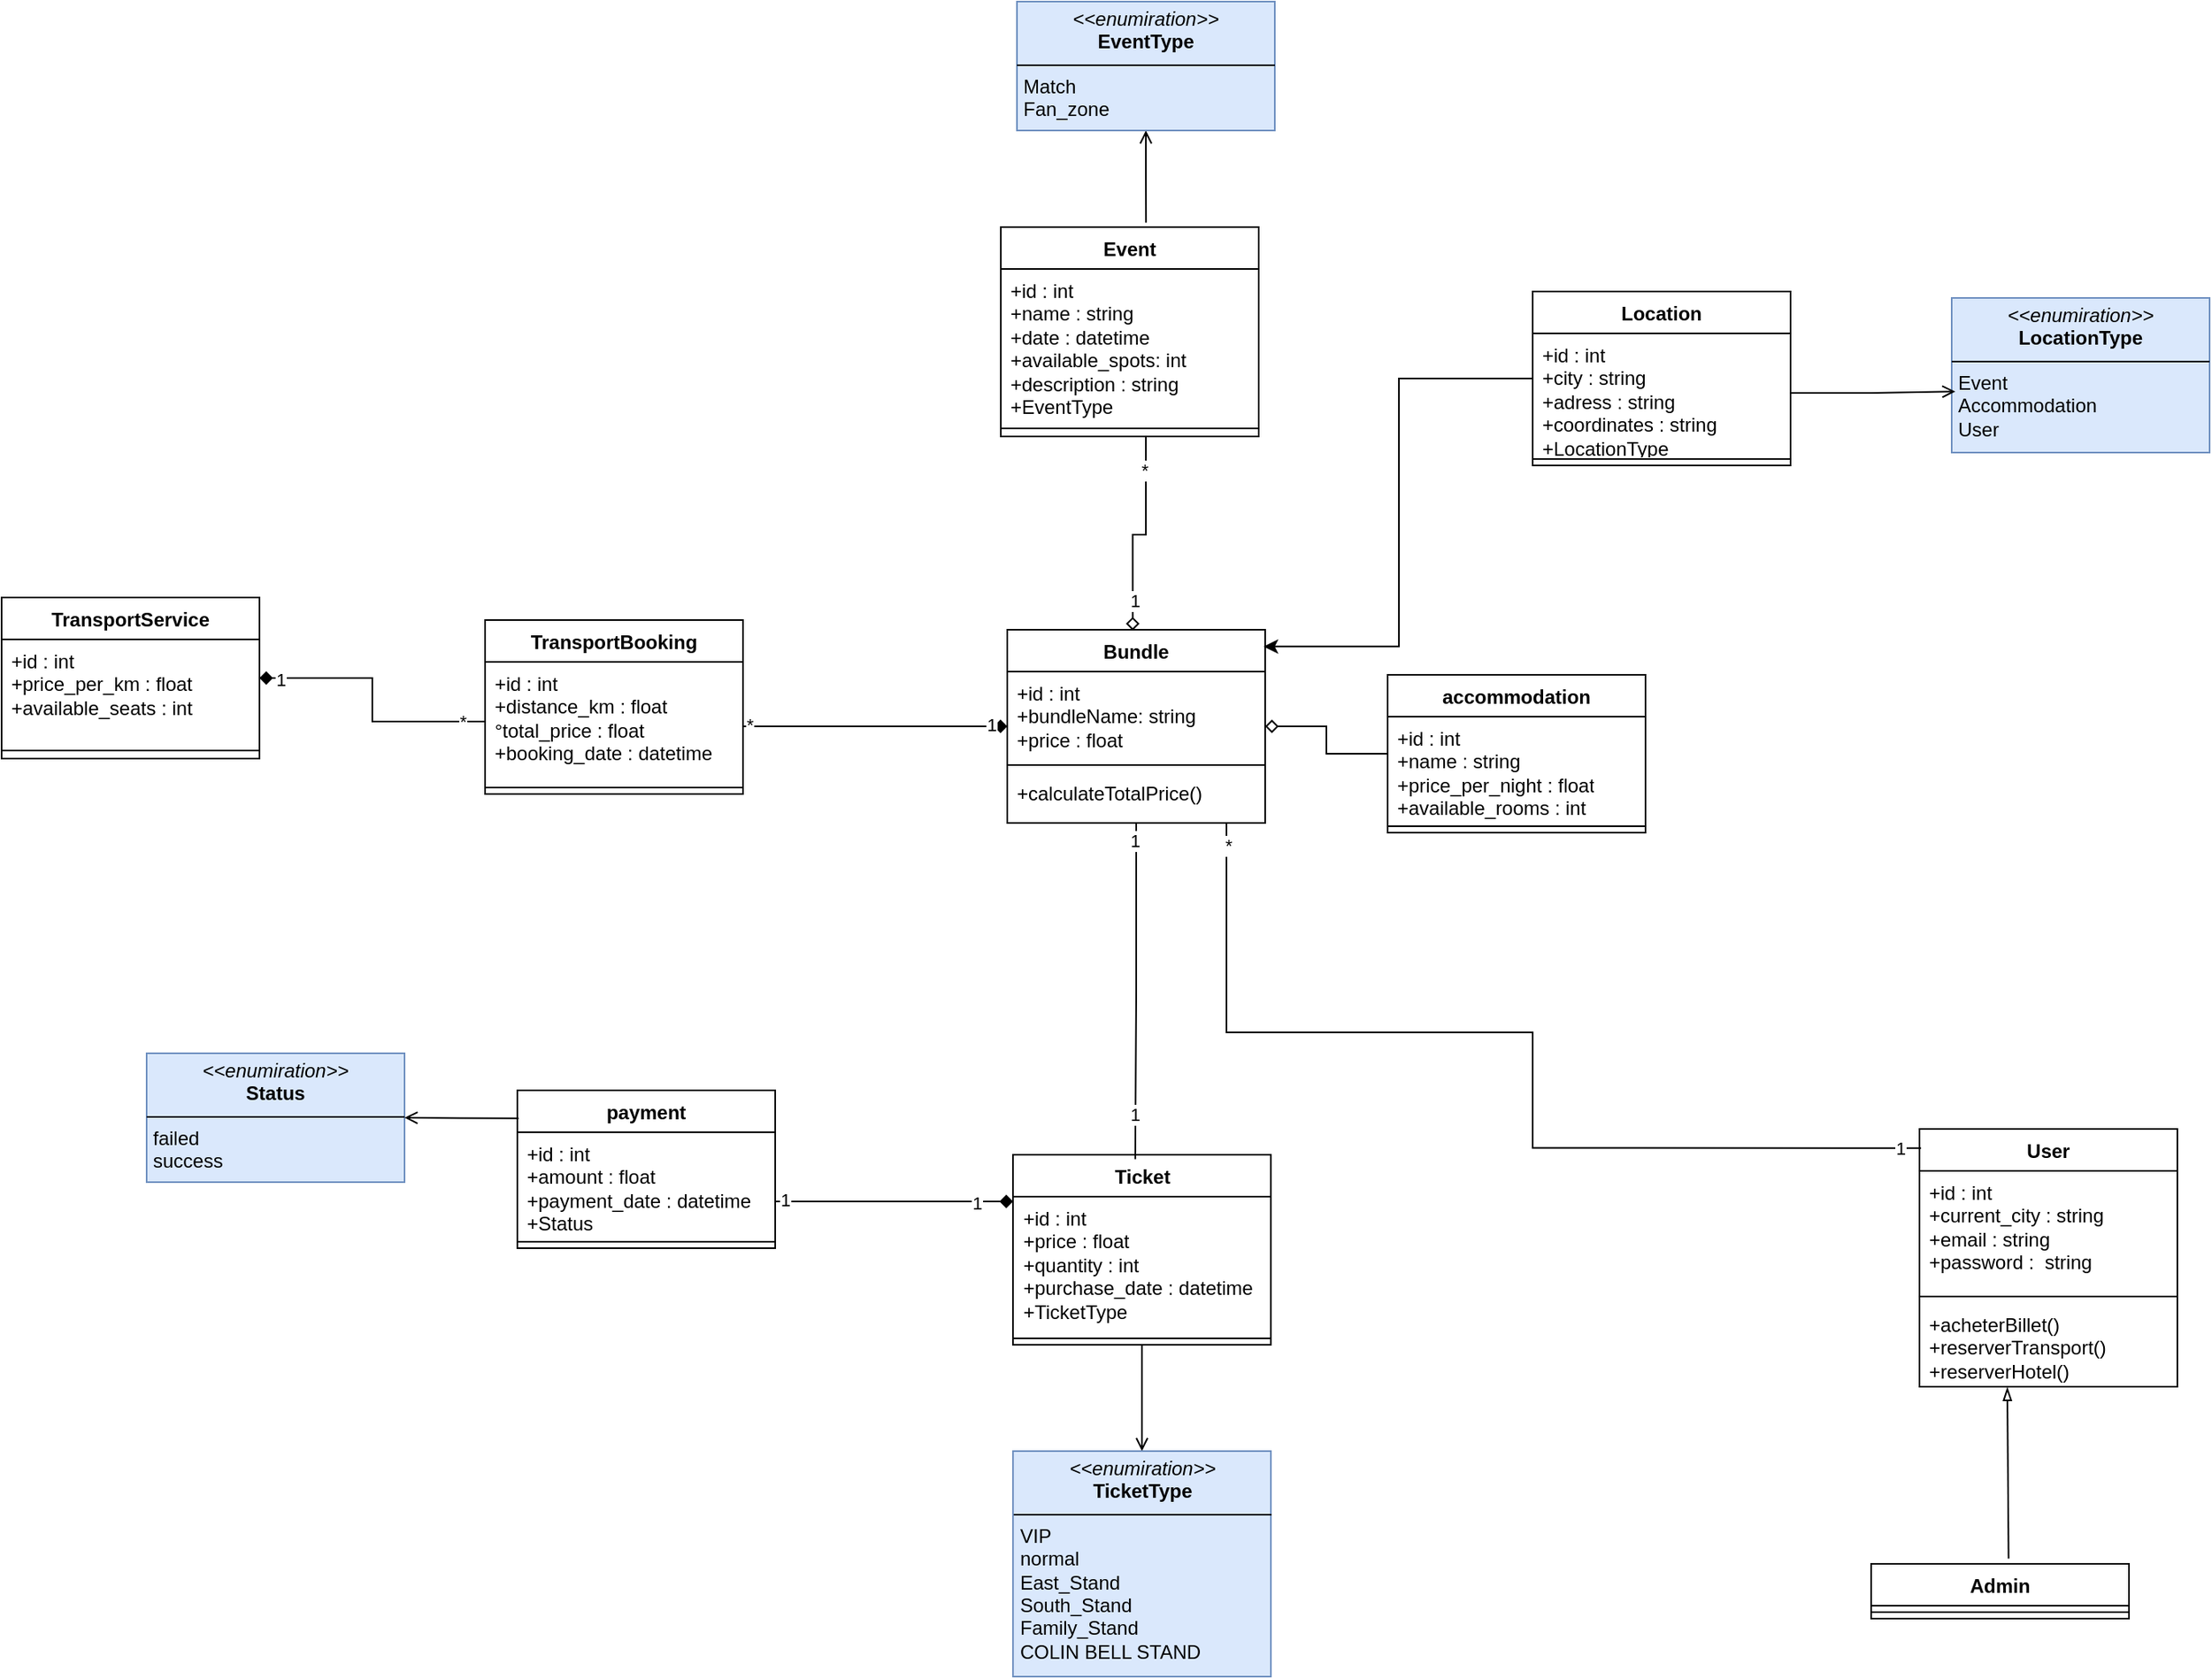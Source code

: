 <mxfile version="26.0.16">
  <diagram name="Page-1" id="rlkSsRbUUkbzEL-QRRmP">
    <mxGraphModel dx="2927" dy="2411" grid="1" gridSize="10" guides="1" tooltips="1" connect="1" arrows="1" fold="1" page="1" pageScale="1" pageWidth="827" pageHeight="1169" math="0" shadow="0">
      <root>
        <mxCell id="0" />
        <mxCell id="1" parent="0" />
        <mxCell id="9Kl-syhH3wKFjasn3Y0G-1" value="Admin" style="swimlane;fontStyle=1;align=center;verticalAlign=top;childLayout=stackLayout;horizontal=1;startSize=26;horizontalStack=0;resizeParent=1;resizeParentMax=0;resizeLast=0;collapsible=1;marginBottom=0;whiteSpace=wrap;html=1;" parent="1" vertex="1">
          <mxGeometry x="710" y="460" width="160" height="34" as="geometry" />
        </mxCell>
        <mxCell id="9Kl-syhH3wKFjasn3Y0G-3" value="" style="line;strokeWidth=1;fillColor=none;align=left;verticalAlign=middle;spacingTop=-1;spacingLeft=3;spacingRight=3;rotatable=0;labelPosition=right;points=[];portConstraint=eastwest;strokeColor=inherit;" parent="9Kl-syhH3wKFjasn3Y0G-1" vertex="1">
          <mxGeometry y="26" width="160" height="8" as="geometry" />
        </mxCell>
        <mxCell id="9Kl-syhH3wKFjasn3Y0G-9" value="User" style="swimlane;fontStyle=1;align=center;verticalAlign=top;childLayout=stackLayout;horizontal=1;startSize=26;horizontalStack=0;resizeParent=1;resizeParentMax=0;resizeLast=0;collapsible=1;marginBottom=0;whiteSpace=wrap;html=1;" parent="1" vertex="1">
          <mxGeometry x="740" y="190" width="160" height="160" as="geometry" />
        </mxCell>
        <mxCell id="9Kl-syhH3wKFjasn3Y0G-10" value="+id : int&lt;br&gt;+current_city : string&lt;br&gt;+email : string&amp;nbsp;&lt;br&gt;+password :&amp;nbsp; string&amp;nbsp;" style="text;strokeColor=none;fillColor=none;align=left;verticalAlign=top;spacingLeft=4;spacingRight=4;overflow=hidden;rotatable=0;points=[[0,0.5],[1,0.5]];portConstraint=eastwest;whiteSpace=wrap;html=1;" parent="9Kl-syhH3wKFjasn3Y0G-9" vertex="1">
          <mxGeometry y="26" width="160" height="74" as="geometry" />
        </mxCell>
        <mxCell id="9Kl-syhH3wKFjasn3Y0G-11" value="" style="line;strokeWidth=1;fillColor=none;align=left;verticalAlign=middle;spacingTop=-1;spacingLeft=3;spacingRight=3;rotatable=0;labelPosition=right;points=[];portConstraint=eastwest;strokeColor=inherit;" parent="9Kl-syhH3wKFjasn3Y0G-9" vertex="1">
          <mxGeometry y="100" width="160" height="8" as="geometry" />
        </mxCell>
        <mxCell id="9Kl-syhH3wKFjasn3Y0G-12" value="+acheterBillet()&lt;br&gt;+reserverTransport()&lt;div&gt;+reserverHotel()&lt;/div&gt;" style="text;strokeColor=none;fillColor=none;align=left;verticalAlign=top;spacingLeft=4;spacingRight=4;overflow=hidden;rotatable=0;points=[[0,0.5],[1,0.5]];portConstraint=eastwest;whiteSpace=wrap;html=1;" parent="9Kl-syhH3wKFjasn3Y0G-9" vertex="1">
          <mxGeometry y="108" width="160" height="52" as="geometry" />
        </mxCell>
        <mxCell id="9Kl-syhH3wKFjasn3Y0G-41" style="edgeStyle=orthogonalEdgeStyle;rounded=0;orthogonalLoop=1;jettySize=auto;html=1;endArrow=diamond;endFill=1;" parent="1" source="9Kl-syhH3wKFjasn3Y0G-13" target="9Kl-syhH3wKFjasn3Y0G-108" edge="1">
          <mxGeometry relative="1" as="geometry">
            <Array as="points">
              <mxPoint x="40" y="-60" />
            </Array>
          </mxGeometry>
        </mxCell>
        <mxCell id="9Kl-syhH3wKFjasn3Y0G-102" value="*" style="edgeLabel;html=1;align=center;verticalAlign=middle;resizable=0;points=[];" parent="9Kl-syhH3wKFjasn3Y0G-41" vertex="1" connectable="0">
          <mxGeometry x="-0.953" y="1" relative="1" as="geometry">
            <mxPoint as="offset" />
          </mxGeometry>
        </mxCell>
        <mxCell id="9Kl-syhH3wKFjasn3Y0G-103" value="1" style="edgeLabel;html=1;align=center;verticalAlign=middle;resizable=0;points=[];" parent="9Kl-syhH3wKFjasn3Y0G-41" vertex="1" connectable="0">
          <mxGeometry x="0.878" y="1" relative="1" as="geometry">
            <mxPoint as="offset" />
          </mxGeometry>
        </mxCell>
        <mxCell id="9Kl-syhH3wKFjasn3Y0G-13" value="TransportBooking" style="swimlane;fontStyle=1;align=center;verticalAlign=top;childLayout=stackLayout;horizontal=1;startSize=26;horizontalStack=0;resizeParent=1;resizeParentMax=0;resizeLast=0;collapsible=1;marginBottom=0;whiteSpace=wrap;html=1;" parent="1" vertex="1">
          <mxGeometry x="-150" y="-126" width="160" height="108" as="geometry" />
        </mxCell>
        <mxCell id="9Kl-syhH3wKFjasn3Y0G-14" value="+id : int&lt;br&gt;+distance_km : float&lt;div&gt;°total_price : float&lt;/div&gt;&lt;div&gt;+booking_date : datetime&amp;nbsp;&lt;/div&gt;" style="text;strokeColor=none;fillColor=none;align=left;verticalAlign=top;spacingLeft=4;spacingRight=4;overflow=hidden;rotatable=0;points=[[0,0.5],[1,0.5]];portConstraint=eastwest;whiteSpace=wrap;html=1;" parent="9Kl-syhH3wKFjasn3Y0G-13" vertex="1">
          <mxGeometry y="26" width="160" height="74" as="geometry" />
        </mxCell>
        <mxCell id="9Kl-syhH3wKFjasn3Y0G-15" value="" style="line;strokeWidth=1;fillColor=none;align=left;verticalAlign=middle;spacingTop=-1;spacingLeft=3;spacingRight=3;rotatable=0;labelPosition=right;points=[];portConstraint=eastwest;strokeColor=inherit;" parent="9Kl-syhH3wKFjasn3Y0G-13" vertex="1">
          <mxGeometry y="100" width="160" height="8" as="geometry" />
        </mxCell>
        <mxCell id="9Kl-syhH3wKFjasn3Y0G-17" value="TransportService" style="swimlane;fontStyle=1;align=center;verticalAlign=top;childLayout=stackLayout;horizontal=1;startSize=26;horizontalStack=0;resizeParent=1;resizeParentMax=0;resizeLast=0;collapsible=1;marginBottom=0;whiteSpace=wrap;html=1;" parent="1" vertex="1">
          <mxGeometry x="-450" y="-140" width="160" height="100" as="geometry" />
        </mxCell>
        <mxCell id="9Kl-syhH3wKFjasn3Y0G-18" value="+id : int&lt;br&gt;+price_per_km : float&lt;div&gt;+available_seats : int&amp;nbsp;&lt;/div&gt;" style="text;strokeColor=none;fillColor=none;align=left;verticalAlign=top;spacingLeft=4;spacingRight=4;overflow=hidden;rotatable=0;points=[[0,0.5],[1,0.5]];portConstraint=eastwest;whiteSpace=wrap;html=1;" parent="9Kl-syhH3wKFjasn3Y0G-17" vertex="1">
          <mxGeometry y="26" width="160" height="64" as="geometry" />
        </mxCell>
        <mxCell id="9Kl-syhH3wKFjasn3Y0G-19" value="" style="line;strokeWidth=1;fillColor=none;align=left;verticalAlign=middle;spacingTop=-1;spacingLeft=3;spacingRight=3;rotatable=0;labelPosition=right;points=[];portConstraint=eastwest;strokeColor=inherit;" parent="9Kl-syhH3wKFjasn3Y0G-17" vertex="1">
          <mxGeometry y="90" width="160" height="10" as="geometry" />
        </mxCell>
        <mxCell id="9Kl-syhH3wKFjasn3Y0G-21" value="Event" style="swimlane;fontStyle=1;align=center;verticalAlign=top;childLayout=stackLayout;horizontal=1;startSize=26;horizontalStack=0;resizeParent=1;resizeParentMax=0;resizeLast=0;collapsible=1;marginBottom=0;whiteSpace=wrap;html=1;" parent="1" vertex="1">
          <mxGeometry x="170" y="-370" width="160" height="130" as="geometry" />
        </mxCell>
        <mxCell id="9Kl-syhH3wKFjasn3Y0G-22" value="+id : int&lt;br&gt;+name : string&lt;br&gt;+date : datetime&amp;nbsp;&lt;br&gt;+available_spots:&amp;nbsp;int&lt;br&gt;+description : string&amp;nbsp;&lt;div&gt;+EventType&lt;/div&gt;" style="text;strokeColor=none;fillColor=none;align=left;verticalAlign=top;spacingLeft=4;spacingRight=4;overflow=hidden;rotatable=0;points=[[0,0.5],[1,0.5]];portConstraint=eastwest;whiteSpace=wrap;html=1;" parent="9Kl-syhH3wKFjasn3Y0G-21" vertex="1">
          <mxGeometry y="26" width="160" height="94" as="geometry" />
        </mxCell>
        <mxCell id="9Kl-syhH3wKFjasn3Y0G-23" value="" style="line;strokeWidth=1;fillColor=none;align=left;verticalAlign=middle;spacingTop=-1;spacingLeft=3;spacingRight=3;rotatable=0;labelPosition=right;points=[];portConstraint=eastwest;strokeColor=inherit;" parent="9Kl-syhH3wKFjasn3Y0G-21" vertex="1">
          <mxGeometry y="120" width="160" height="10" as="geometry" />
        </mxCell>
        <mxCell id="9Kl-syhH3wKFjasn3Y0G-91" style="edgeStyle=orthogonalEdgeStyle;rounded=0;orthogonalLoop=1;jettySize=auto;html=1;exitX=0.5;exitY=1;exitDx=0;exitDy=0;entryX=0.5;entryY=0;entryDx=0;entryDy=0;endArrow=open;endFill=0;" parent="1" source="9Kl-syhH3wKFjasn3Y0G-25" target="9Kl-syhH3wKFjasn3Y0G-90" edge="1">
          <mxGeometry relative="1" as="geometry" />
        </mxCell>
        <mxCell id="9Kl-syhH3wKFjasn3Y0G-25" value="Ticket" style="swimlane;fontStyle=1;align=center;verticalAlign=top;childLayout=stackLayout;horizontal=1;startSize=26;horizontalStack=0;resizeParent=1;resizeParentMax=0;resizeLast=0;collapsible=1;marginBottom=0;whiteSpace=wrap;html=1;" parent="1" vertex="1">
          <mxGeometry x="177.56" y="206" width="160" height="118" as="geometry" />
        </mxCell>
        <mxCell id="9Kl-syhH3wKFjasn3Y0G-26" value="+id : int&lt;br&gt;+price : float&lt;div&gt;+quantity : int&lt;/div&gt;&lt;div&gt;+purchase_date : datetime&amp;nbsp;&lt;/div&gt;&lt;div&gt;+TicketType&lt;/div&gt;" style="text;strokeColor=none;fillColor=none;align=left;verticalAlign=top;spacingLeft=4;spacingRight=4;overflow=hidden;rotatable=0;points=[[0,0.5],[1,0.5]];portConstraint=eastwest;whiteSpace=wrap;html=1;" parent="9Kl-syhH3wKFjasn3Y0G-25" vertex="1">
          <mxGeometry y="26" width="160" height="84" as="geometry" />
        </mxCell>
        <mxCell id="9Kl-syhH3wKFjasn3Y0G-27" value="" style="line;strokeWidth=1;fillColor=none;align=left;verticalAlign=middle;spacingTop=-1;spacingLeft=3;spacingRight=3;rotatable=0;labelPosition=right;points=[];portConstraint=eastwest;strokeColor=inherit;" parent="9Kl-syhH3wKFjasn3Y0G-25" vertex="1">
          <mxGeometry y="110" width="160" height="8" as="geometry" />
        </mxCell>
        <mxCell id="9Kl-syhH3wKFjasn3Y0G-29" value="Location" style="swimlane;fontStyle=1;align=center;verticalAlign=top;childLayout=stackLayout;horizontal=1;startSize=26;horizontalStack=0;resizeParent=1;resizeParentMax=0;resizeLast=0;collapsible=1;marginBottom=0;whiteSpace=wrap;html=1;" parent="1" vertex="1">
          <mxGeometry x="500" y="-330" width="160" height="108" as="geometry" />
        </mxCell>
        <mxCell id="9Kl-syhH3wKFjasn3Y0G-30" value="+id : int&lt;br&gt;&lt;div&gt;+city : string&lt;/div&gt;&lt;div&gt;+adress : string&lt;/div&gt;&lt;div&gt;+coordinates : string&amp;nbsp;&lt;/div&gt;&lt;div&gt;+LocationType&lt;/div&gt;" style="text;strokeColor=none;fillColor=none;align=left;verticalAlign=top;spacingLeft=4;spacingRight=4;overflow=hidden;rotatable=0;points=[[0,0.5],[1,0.5]];portConstraint=eastwest;whiteSpace=wrap;html=1;" parent="9Kl-syhH3wKFjasn3Y0G-29" vertex="1">
          <mxGeometry y="26" width="160" height="74" as="geometry" />
        </mxCell>
        <mxCell id="9Kl-syhH3wKFjasn3Y0G-31" value="" style="line;strokeWidth=1;fillColor=none;align=left;verticalAlign=middle;spacingTop=-1;spacingLeft=3;spacingRight=3;rotatable=0;labelPosition=right;points=[];portConstraint=eastwest;strokeColor=inherit;" parent="9Kl-syhH3wKFjasn3Y0G-29" vertex="1">
          <mxGeometry y="100" width="160" height="8" as="geometry" />
        </mxCell>
        <mxCell id="9Kl-syhH3wKFjasn3Y0G-32" value="payment" style="swimlane;fontStyle=1;align=center;verticalAlign=top;childLayout=stackLayout;horizontal=1;startSize=26;horizontalStack=0;resizeParent=1;resizeParentMax=0;resizeLast=0;collapsible=1;marginBottom=0;whiteSpace=wrap;html=1;" parent="1" vertex="1">
          <mxGeometry x="-130.0" y="166" width="160" height="98" as="geometry" />
        </mxCell>
        <mxCell id="9Kl-syhH3wKFjasn3Y0G-33" value="+id : int&lt;br&gt;+amount : float&lt;div&gt;+payment_date : datetime&lt;/div&gt;&lt;div&gt;+Status&amp;nbsp;&lt;/div&gt;" style="text;strokeColor=none;fillColor=none;align=left;verticalAlign=top;spacingLeft=4;spacingRight=4;overflow=hidden;rotatable=0;points=[[0,0.5],[1,0.5]];portConstraint=eastwest;whiteSpace=wrap;html=1;" parent="9Kl-syhH3wKFjasn3Y0G-32" vertex="1">
          <mxGeometry y="26" width="160" height="64" as="geometry" />
        </mxCell>
        <mxCell id="9Kl-syhH3wKFjasn3Y0G-34" value="" style="line;strokeWidth=1;fillColor=none;align=left;verticalAlign=middle;spacingTop=-1;spacingLeft=3;spacingRight=3;rotatable=0;labelPosition=right;points=[];portConstraint=eastwest;strokeColor=inherit;" parent="9Kl-syhH3wKFjasn3Y0G-32" vertex="1">
          <mxGeometry y="90" width="160" height="8" as="geometry" />
        </mxCell>
        <mxCell id="9Kl-syhH3wKFjasn3Y0G-112" style="edgeStyle=orthogonalEdgeStyle;rounded=0;orthogonalLoop=1;jettySize=auto;html=1;endArrow=diamond;endFill=0;" parent="1" source="9Kl-syhH3wKFjasn3Y0G-36" target="9Kl-syhH3wKFjasn3Y0G-108" edge="1">
          <mxGeometry relative="1" as="geometry" />
        </mxCell>
        <mxCell id="9Kl-syhH3wKFjasn3Y0G-36" value="accommodation" style="swimlane;fontStyle=1;align=center;verticalAlign=top;childLayout=stackLayout;horizontal=1;startSize=26;horizontalStack=0;resizeParent=1;resizeParentMax=0;resizeLast=0;collapsible=1;marginBottom=0;whiteSpace=wrap;html=1;" parent="1" vertex="1">
          <mxGeometry x="410" y="-92" width="160" height="98" as="geometry" />
        </mxCell>
        <mxCell id="9Kl-syhH3wKFjasn3Y0G-37" value="+id : int&lt;br&gt;+name : string&lt;div&gt;+price_per_night : float&lt;/div&gt;&lt;div&gt;+available_rooms : int&lt;/div&gt;" style="text;strokeColor=none;fillColor=none;align=left;verticalAlign=top;spacingLeft=4;spacingRight=4;overflow=hidden;rotatable=0;points=[[0,0.5],[1,0.5]];portConstraint=eastwest;whiteSpace=wrap;html=1;" parent="9Kl-syhH3wKFjasn3Y0G-36" vertex="1">
          <mxGeometry y="26" width="160" height="64" as="geometry" />
        </mxCell>
        <mxCell id="9Kl-syhH3wKFjasn3Y0G-38" value="" style="line;strokeWidth=1;fillColor=none;align=left;verticalAlign=middle;spacingTop=-1;spacingLeft=3;spacingRight=3;rotatable=0;labelPosition=right;points=[];portConstraint=eastwest;strokeColor=inherit;" parent="9Kl-syhH3wKFjasn3Y0G-36" vertex="1">
          <mxGeometry y="90" width="160" height="8" as="geometry" />
        </mxCell>
        <mxCell id="9Kl-syhH3wKFjasn3Y0G-40" style="edgeStyle=elbowEdgeStyle;rounded=0;orthogonalLoop=1;jettySize=auto;html=1;entryX=0.338;entryY=1.008;entryDx=0;entryDy=0;endArrow=blockThin;endFill=0;exitX=0.533;exitY=-0.097;exitDx=0;exitDy=0;exitPerimeter=0;entryPerimeter=0;" parent="1" source="9Kl-syhH3wKFjasn3Y0G-1" target="9Kl-syhH3wKFjasn3Y0G-12" edge="1">
          <mxGeometry relative="1" as="geometry">
            <mxPoint x="480" y="260.0" as="sourcePoint" />
            <mxPoint x="550" y="260.0" as="targetPoint" />
          </mxGeometry>
        </mxCell>
        <mxCell id="9Kl-syhH3wKFjasn3Y0G-45" style="edgeStyle=orthogonalEdgeStyle;rounded=0;orthogonalLoop=1;jettySize=auto;html=1;endArrow=diamond;endFill=1;" parent="1" source="9Kl-syhH3wKFjasn3Y0G-14" target="9Kl-syhH3wKFjasn3Y0G-17" edge="1">
          <mxGeometry relative="1" as="geometry" />
        </mxCell>
        <mxCell id="9Kl-syhH3wKFjasn3Y0G-104" value="1" style="edgeLabel;html=1;align=center;verticalAlign=middle;resizable=0;points=[];" parent="9Kl-syhH3wKFjasn3Y0G-45" vertex="1" connectable="0">
          <mxGeometry x="0.845" y="1" relative="1" as="geometry">
            <mxPoint as="offset" />
          </mxGeometry>
        </mxCell>
        <mxCell id="9Kl-syhH3wKFjasn3Y0G-105" value="*" style="edgeLabel;html=1;align=center;verticalAlign=middle;resizable=0;points=[];" parent="9Kl-syhH3wKFjasn3Y0G-45" vertex="1" connectable="0">
          <mxGeometry x="-0.83" relative="1" as="geometry">
            <mxPoint as="offset" />
          </mxGeometry>
        </mxCell>
        <mxCell id="9Kl-syhH3wKFjasn3Y0G-49" style="edgeStyle=elbowEdgeStyle;rounded=0;orthogonalLoop=1;jettySize=auto;html=1;endArrow=diamond;endFill=1;elbow=vertical;" parent="1" source="9Kl-syhH3wKFjasn3Y0G-32" target="9Kl-syhH3wKFjasn3Y0G-25" edge="1">
          <mxGeometry relative="1" as="geometry">
            <mxPoint x="427.56" y="493.25" as="sourcePoint" />
            <mxPoint x="-12.12" y="339.998" as="targetPoint" />
          </mxGeometry>
        </mxCell>
        <mxCell id="9Kl-syhH3wKFjasn3Y0G-107" value="1" style="edgeLabel;html=1;align=center;verticalAlign=middle;resizable=0;points=[];" parent="9Kl-syhH3wKFjasn3Y0G-49" vertex="1" connectable="0">
          <mxGeometry x="-0.922" y="1" relative="1" as="geometry">
            <mxPoint as="offset" />
          </mxGeometry>
        </mxCell>
        <mxCell id="9Kl-syhH3wKFjasn3Y0G-122" value="1" style="edgeLabel;html=1;align=center;verticalAlign=middle;resizable=0;points=[];" parent="9Kl-syhH3wKFjasn3Y0G-49" vertex="1" connectable="0">
          <mxGeometry x="0.693" y="-1" relative="1" as="geometry">
            <mxPoint as="offset" />
          </mxGeometry>
        </mxCell>
        <mxCell id="9Kl-syhH3wKFjasn3Y0G-86" style="edgeStyle=elbowEdgeStyle;rounded=0;orthogonalLoop=1;jettySize=auto;html=1;entryX=0.563;entryY=-0.021;entryDx=0;entryDy=0;endArrow=none;startFill=0;endFill=0;startArrow=open;entryPerimeter=0;elbow=vertical;" parent="1" source="9Kl-syhH3wKFjasn3Y0G-85" target="9Kl-syhH3wKFjasn3Y0G-21" edge="1">
          <mxGeometry relative="1" as="geometry" />
        </mxCell>
        <mxCell id="9Kl-syhH3wKFjasn3Y0G-85" value="&lt;p style=&quot;margin:0px;margin-top:4px;text-align:center;&quot;&gt;&lt;i&gt;&amp;lt;&amp;lt;enumiration&amp;gt;&amp;gt;&lt;/i&gt;&lt;br&gt;&lt;b&gt;EventType&lt;/b&gt;&lt;/p&gt;&lt;hr size=&quot;1&quot; style=&quot;border-style:solid;&quot;&gt;&lt;p style=&quot;margin:0px;margin-left:4px;&quot;&gt;Match&lt;/p&gt;&lt;p style=&quot;margin:0px;margin-left:4px;&quot;&gt;Fan_zone&lt;/p&gt;&lt;p style=&quot;margin:0px;margin-left:4px;&quot;&gt;&lt;br&gt;&lt;/p&gt;" style="verticalAlign=top;align=left;overflow=fill;html=1;whiteSpace=wrap;fillColor=#dae8fc;strokeColor=#6c8ebf;" parent="1" vertex="1">
          <mxGeometry x="180" y="-510" width="160" height="80" as="geometry" />
        </mxCell>
        <mxCell id="9Kl-syhH3wKFjasn3Y0G-88" value="&lt;p style=&quot;margin:0px;margin-top:4px;text-align:center;&quot;&gt;&lt;i&gt;&amp;lt;&amp;lt;enumiration&amp;gt;&amp;gt;&lt;/i&gt;&lt;br&gt;&lt;b&gt;Status&lt;/b&gt;&lt;/p&gt;&lt;hr size=&quot;1&quot; style=&quot;border-style:solid;&quot;&gt;&lt;p style=&quot;margin:0px;margin-left:4px;&quot;&gt;failed&lt;/p&gt;&lt;p style=&quot;margin:0px;margin-left:4px;&quot;&gt;success&lt;/p&gt;&lt;p style=&quot;margin:0px;margin-left:4px;&quot;&gt;&lt;br&gt;&lt;/p&gt;" style="verticalAlign=top;align=left;overflow=fill;html=1;whiteSpace=wrap;fillColor=#dae8fc;strokeColor=#6c8ebf;" parent="1" vertex="1">
          <mxGeometry x="-360.0" y="143" width="160" height="80" as="geometry" />
        </mxCell>
        <mxCell id="9Kl-syhH3wKFjasn3Y0G-89" style="edgeStyle=orthogonalEdgeStyle;rounded=0;orthogonalLoop=1;jettySize=auto;html=1;endArrow=open;endFill=0;exitX=0.005;exitY=0.177;exitDx=0;exitDy=0;exitPerimeter=0;" parent="1" source="9Kl-syhH3wKFjasn3Y0G-32" target="9Kl-syhH3wKFjasn3Y0G-88" edge="1">
          <mxGeometry relative="1" as="geometry" />
        </mxCell>
        <mxCell id="9Kl-syhH3wKFjasn3Y0G-90" value="&lt;p style=&quot;margin:0px;margin-top:4px;text-align:center;&quot;&gt;&lt;i&gt;&amp;lt;&amp;lt;enumiration&amp;gt;&amp;gt;&lt;/i&gt;&lt;br&gt;&lt;b&gt;TicketType&lt;/b&gt;&lt;/p&gt;&lt;hr size=&quot;1&quot; style=&quot;border-style:solid;&quot;&gt;&lt;p style=&quot;margin:0px;margin-left:4px;&quot;&gt;VIP&lt;br&gt;normal&lt;br&gt;East_Stand&lt;br&gt;South_Stand&lt;br&gt;Family_Stand&lt;br&gt;COLIN BELL STAND&lt;/p&gt;&lt;p style=&quot;margin:0px;margin-left:4px;&quot;&gt;&lt;br&gt;&lt;/p&gt;" style="verticalAlign=top;align=left;overflow=fill;html=1;whiteSpace=wrap;fillColor=#dae8fc;strokeColor=#6c8ebf;" parent="1" vertex="1">
          <mxGeometry x="177.56" y="390" width="160" height="140" as="geometry" />
        </mxCell>
        <mxCell id="9Kl-syhH3wKFjasn3Y0G-108" value="Bundle" style="swimlane;fontStyle=1;align=center;verticalAlign=top;childLayout=stackLayout;horizontal=1;startSize=26;horizontalStack=0;resizeParent=1;resizeParentMax=0;resizeLast=0;collapsible=1;marginBottom=0;whiteSpace=wrap;html=1;" parent="1" vertex="1">
          <mxGeometry x="174" y="-120" width="160" height="120" as="geometry" />
        </mxCell>
        <mxCell id="9Kl-syhH3wKFjasn3Y0G-109" value="+id : int&lt;br&gt;+bundleName: string&lt;div&gt;+price : float&lt;/div&gt;" style="text;strokeColor=none;fillColor=none;align=left;verticalAlign=top;spacingLeft=4;spacingRight=4;overflow=hidden;rotatable=0;points=[[0,0.5],[1,0.5]];portConstraint=eastwest;whiteSpace=wrap;html=1;" parent="9Kl-syhH3wKFjasn3Y0G-108" vertex="1">
          <mxGeometry y="26" width="160" height="54" as="geometry" />
        </mxCell>
        <mxCell id="9Kl-syhH3wKFjasn3Y0G-110" value="" style="line;strokeWidth=1;fillColor=none;align=left;verticalAlign=middle;spacingTop=-1;spacingLeft=3;spacingRight=3;rotatable=0;labelPosition=right;points=[];portConstraint=eastwest;strokeColor=inherit;" parent="9Kl-syhH3wKFjasn3Y0G-108" vertex="1">
          <mxGeometry y="80" width="160" height="8" as="geometry" />
        </mxCell>
        <mxCell id="9Kl-syhH3wKFjasn3Y0G-111" value="+calculateTotalPrice()" style="text;strokeColor=none;fillColor=none;align=left;verticalAlign=top;spacingLeft=4;spacingRight=4;overflow=hidden;rotatable=0;points=[[0,0.5],[1,0.5]];portConstraint=eastwest;whiteSpace=wrap;html=1;" parent="9Kl-syhH3wKFjasn3Y0G-108" vertex="1">
          <mxGeometry y="88" width="160" height="32" as="geometry" />
        </mxCell>
        <mxCell id="9Kl-syhH3wKFjasn3Y0G-113" style="edgeStyle=orthogonalEdgeStyle;rounded=0;orthogonalLoop=1;jettySize=auto;html=1;entryX=0.448;entryY=0.004;entryDx=0;entryDy=0;entryPerimeter=0;endArrow=diamond;endFill=0;" parent="1" edge="1">
          <mxGeometry relative="1" as="geometry">
            <mxPoint x="260" y="-240" as="sourcePoint" />
            <mxPoint x="251.83" y="-119.52" as="targetPoint" />
            <Array as="points">
              <mxPoint x="260" y="-239" />
              <mxPoint x="260" y="-179" />
              <mxPoint x="252" y="-179" />
            </Array>
          </mxGeometry>
        </mxCell>
        <mxCell id="9Kl-syhH3wKFjasn3Y0G-137" value="1" style="edgeLabel;html=1;align=center;verticalAlign=middle;resizable=0;points=[];" parent="9Kl-syhH3wKFjasn3Y0G-113" vertex="1" connectable="0">
          <mxGeometry x="0.705" y="1" relative="1" as="geometry">
            <mxPoint as="offset" />
          </mxGeometry>
        </mxCell>
        <mxCell id="9Kl-syhH3wKFjasn3Y0G-138" value="*" style="edgeLabel;html=1;align=center;verticalAlign=middle;resizable=0;points=[];" parent="9Kl-syhH3wKFjasn3Y0G-113" vertex="1" connectable="0">
          <mxGeometry x="-0.674" y="-1" relative="1" as="geometry">
            <mxPoint as="offset" />
          </mxGeometry>
        </mxCell>
        <mxCell id="9Kl-syhH3wKFjasn3Y0G-126" style="edgeStyle=orthogonalEdgeStyle;rounded=0;orthogonalLoop=1;jettySize=auto;html=1;entryX=0.474;entryY=0.023;entryDx=0;entryDy=0;entryPerimeter=0;endArrow=none;startFill=0;" parent="1" source="9Kl-syhH3wKFjasn3Y0G-108" target="9Kl-syhH3wKFjasn3Y0G-25" edge="1">
          <mxGeometry relative="1" as="geometry" />
        </mxCell>
        <mxCell id="9Kl-syhH3wKFjasn3Y0G-127" value="1" style="edgeLabel;html=1;align=center;verticalAlign=middle;resizable=0;points=[];" parent="9Kl-syhH3wKFjasn3Y0G-126" vertex="1" connectable="0">
          <mxGeometry x="-0.897" y="-1" relative="1" as="geometry">
            <mxPoint as="offset" />
          </mxGeometry>
        </mxCell>
        <mxCell id="9Kl-syhH3wKFjasn3Y0G-128" value="1" style="edgeLabel;html=1;align=center;verticalAlign=middle;resizable=0;points=[];" parent="9Kl-syhH3wKFjasn3Y0G-126" vertex="1" connectable="0">
          <mxGeometry x="0.73" y="-1" relative="1" as="geometry">
            <mxPoint as="offset" />
          </mxGeometry>
        </mxCell>
        <mxCell id="9Kl-syhH3wKFjasn3Y0G-131" style="edgeStyle=orthogonalEdgeStyle;rounded=0;orthogonalLoop=1;jettySize=auto;html=1;entryX=0.006;entryY=0.074;entryDx=0;entryDy=0;entryPerimeter=0;endArrow=none;startFill=0;" parent="1" source="9Kl-syhH3wKFjasn3Y0G-108" target="9Kl-syhH3wKFjasn3Y0G-9" edge="1">
          <mxGeometry relative="1" as="geometry">
            <Array as="points">
              <mxPoint x="310" y="130" />
              <mxPoint x="500" y="130" />
              <mxPoint x="500" y="202" />
            </Array>
          </mxGeometry>
        </mxCell>
        <mxCell id="9Kl-syhH3wKFjasn3Y0G-132" value="1" style="edgeLabel;html=1;align=center;verticalAlign=middle;resizable=0;points=[];" parent="9Kl-syhH3wKFjasn3Y0G-131" vertex="1" connectable="0">
          <mxGeometry x="0.958" relative="1" as="geometry">
            <mxPoint as="offset" />
          </mxGeometry>
        </mxCell>
        <mxCell id="9Kl-syhH3wKFjasn3Y0G-133" value="*" style="edgeLabel;html=1;align=center;verticalAlign=middle;resizable=0;points=[];" parent="9Kl-syhH3wKFjasn3Y0G-131" vertex="1" connectable="0">
          <mxGeometry x="-0.957" y="1" relative="1" as="geometry">
            <mxPoint as="offset" />
          </mxGeometry>
        </mxCell>
        <mxCell id="YyPIDEL8hEJkBne5MEg4-1" style="edgeStyle=orthogonalEdgeStyle;rounded=0;orthogonalLoop=1;jettySize=auto;html=1;entryX=0.994;entryY=0.087;entryDx=0;entryDy=0;entryPerimeter=0;" edge="1" parent="1" source="9Kl-syhH3wKFjasn3Y0G-29" target="9Kl-syhH3wKFjasn3Y0G-108">
          <mxGeometry relative="1" as="geometry" />
        </mxCell>
        <mxCell id="YyPIDEL8hEJkBne5MEg4-2" value="&lt;p style=&quot;margin:0px;margin-top:4px;text-align:center;&quot;&gt;&lt;i&gt;&amp;lt;&amp;lt;enumiration&amp;gt;&amp;gt;&lt;/i&gt;&lt;br&gt;&lt;b&gt;LocationType&lt;/b&gt;&lt;/p&gt;&lt;hr size=&quot;1&quot; style=&quot;border-style:solid;&quot;&gt;&lt;p style=&quot;margin:0px;margin-left:4px;&quot;&gt;Event&lt;br&gt;Accommodation&lt;br&gt;User&lt;/p&gt;&lt;p style=&quot;margin:0px;margin-left:4px;&quot;&gt;&lt;br&gt;&lt;/p&gt;" style="verticalAlign=top;align=left;overflow=fill;html=1;whiteSpace=wrap;fillColor=#dae8fc;strokeColor=#6c8ebf;" vertex="1" parent="1">
          <mxGeometry x="760" y="-326" width="160" height="96" as="geometry" />
        </mxCell>
        <mxCell id="YyPIDEL8hEJkBne5MEg4-3" style="edgeStyle=orthogonalEdgeStyle;rounded=0;orthogonalLoop=1;jettySize=auto;html=1;entryX=0.014;entryY=0.605;entryDx=0;entryDy=0;entryPerimeter=0;endArrow=open;endFill=0;" edge="1" parent="1" source="9Kl-syhH3wKFjasn3Y0G-30" target="YyPIDEL8hEJkBne5MEg4-2">
          <mxGeometry relative="1" as="geometry" />
        </mxCell>
      </root>
    </mxGraphModel>
  </diagram>
</mxfile>
